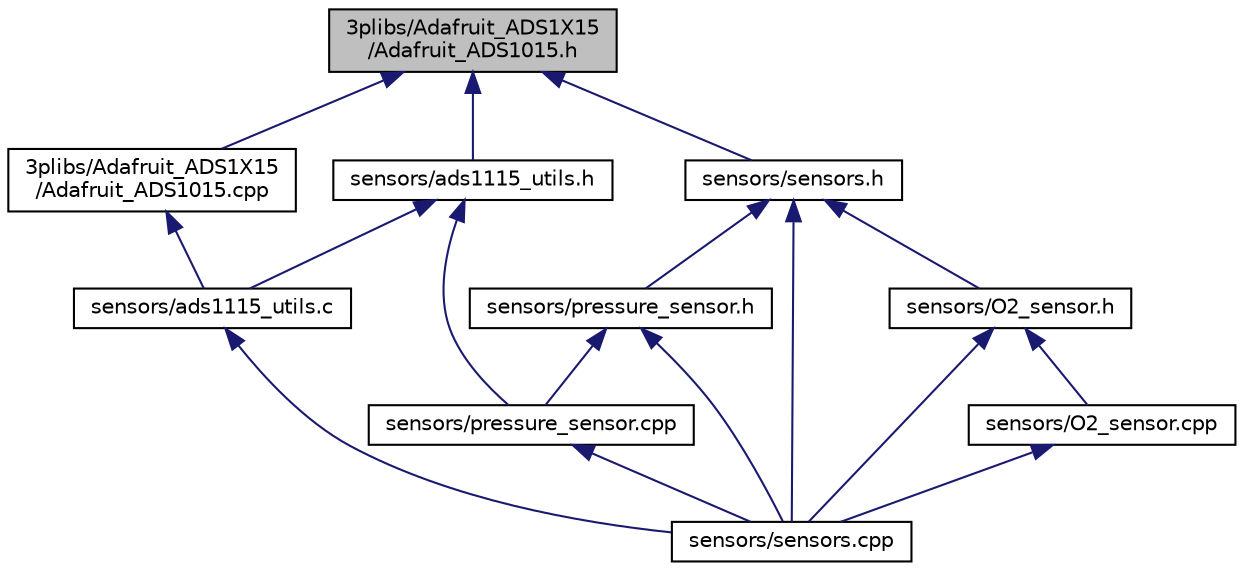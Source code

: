 digraph "3plibs/Adafruit_ADS1X15/Adafruit_ADS1015.h"
{
  edge [fontname="Helvetica",fontsize="10",labelfontname="Helvetica",labelfontsize="10"];
  node [fontname="Helvetica",fontsize="10",shape=record];
  Node3 [label="3plibs/Adafruit_ADS1X15\l/Adafruit_ADS1015.h",height=0.2,width=0.4,color="black", fillcolor="grey75", style="filled", fontcolor="black"];
  Node3 -> Node4 [dir="back",color="midnightblue",fontsize="10",style="solid",fontname="Helvetica"];
  Node4 [label="3plibs/Adafruit_ADS1X15\l/Adafruit_ADS1015.cpp",height=0.2,width=0.4,color="black", fillcolor="white", style="filled",URL="$_adafruit___a_d_s1015_8cpp.html"];
  Node4 -> Node5 [dir="back",color="midnightblue",fontsize="10",style="solid",fontname="Helvetica"];
  Node5 [label="sensors/ads1115_utils.c",height=0.2,width=0.4,color="black", fillcolor="white", style="filled",URL="$ads1115__utils_8c.html",tooltip="Utility functions to read the samples from I2C. "];
  Node5 -> Node6 [dir="back",color="midnightblue",fontsize="10",style="solid",fontname="Helvetica"];
  Node6 [label="sensors/sensors.cpp",height=0.2,width=0.4,color="black", fillcolor="white", style="filled",URL="$sensors_8cpp.html",tooltip="Base class for all sensor types. "];
  Node3 -> Node7 [dir="back",color="midnightblue",fontsize="10",style="solid",fontname="Helvetica"];
  Node7 [label="sensors/ads1115_utils.h",height=0.2,width=0.4,color="black", fillcolor="white", style="filled",URL="$ads1115__utils_8h.html",tooltip="ADS utility functions. "];
  Node7 -> Node5 [dir="back",color="midnightblue",fontsize="10",style="solid",fontname="Helvetica"];
  Node7 -> Node8 [dir="back",color="midnightblue",fontsize="10",style="solid",fontname="Helvetica"];
  Node8 [label="sensors/pressure_sensor.cpp",height=0.2,width=0.4,color="black", fillcolor="white", style="filled",URL="$pressure__sensor_8cpp.html",tooltip="Pressure sensor module. "];
  Node8 -> Node6 [dir="back",color="midnightblue",fontsize="10",style="solid",fontname="Helvetica"];
  Node3 -> Node9 [dir="back",color="midnightblue",fontsize="10",style="solid",fontname="Helvetica"];
  Node9 [label="sensors/sensors.h",height=0.2,width=0.4,color="black", fillcolor="white", style="filled",URL="$sensors_8h.html",tooltip="Base sensor class. "];
  Node9 -> Node10 [dir="back",color="midnightblue",fontsize="10",style="solid",fontname="Helvetica"];
  Node10 [label="sensors/O2_sensor.h",height=0.2,width=0.4,color="black", fillcolor="white", style="filled",URL="$_o2__sensor_8h.html",tooltip="O2 sensor module. "];
  Node10 -> Node11 [dir="back",color="midnightblue",fontsize="10",style="solid",fontname="Helvetica"];
  Node11 [label="sensors/O2_sensor.cpp",height=0.2,width=0.4,color="black", fillcolor="white", style="filled",URL="$_o2__sensor_8cpp.html",tooltip="O2 sensor module. "];
  Node11 -> Node6 [dir="back",color="midnightblue",fontsize="10",style="solid",fontname="Helvetica"];
  Node10 -> Node6 [dir="back",color="midnightblue",fontsize="10",style="solid",fontname="Helvetica"];
  Node9 -> Node12 [dir="back",color="midnightblue",fontsize="10",style="solid",fontname="Helvetica"];
  Node12 [label="sensors/pressure_sensor.h",height=0.2,width=0.4,color="black", fillcolor="white", style="filled",URL="$pressure__sensor_8h.html",tooltip="Pressure sensor module. "];
  Node12 -> Node8 [dir="back",color="midnightblue",fontsize="10",style="solid",fontname="Helvetica"];
  Node12 -> Node6 [dir="back",color="midnightblue",fontsize="10",style="solid",fontname="Helvetica"];
  Node9 -> Node6 [dir="back",color="midnightblue",fontsize="10",style="solid",fontname="Helvetica"];
}
